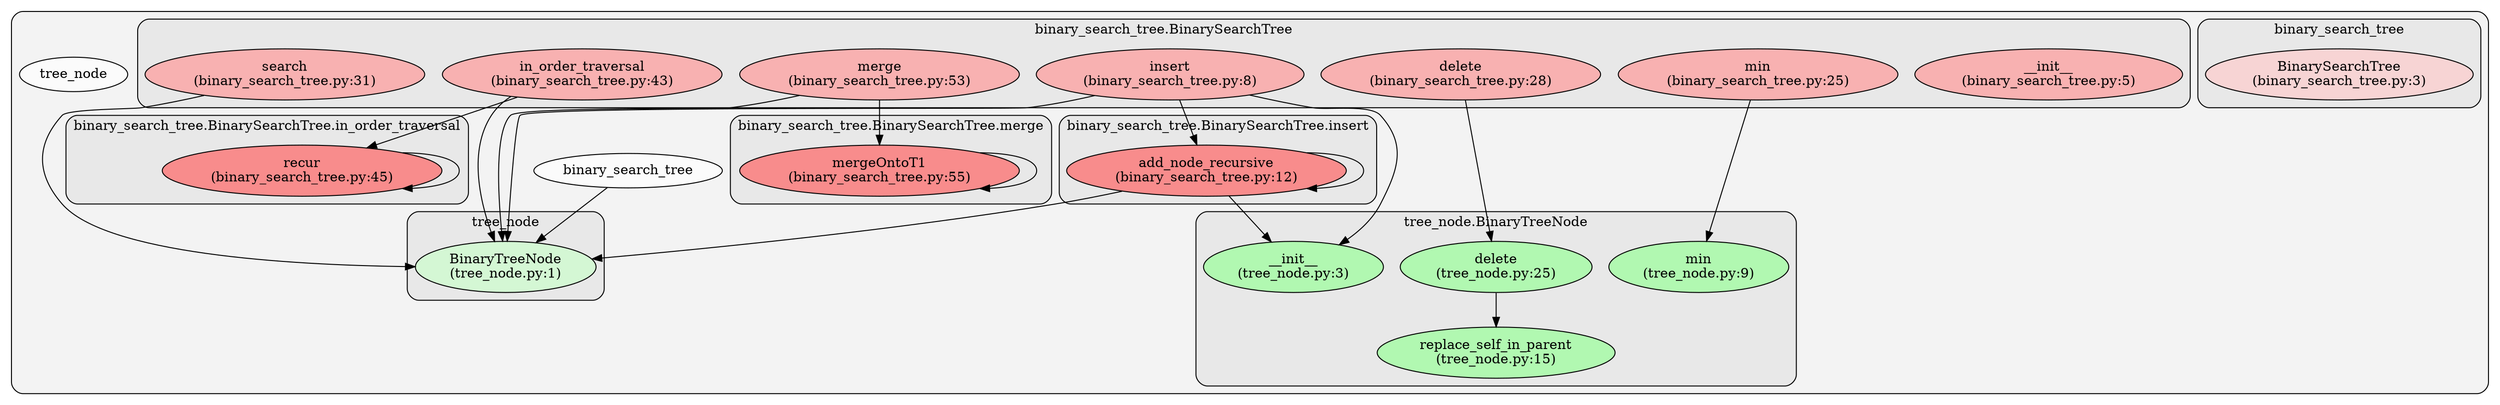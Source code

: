 digraph G {
    graph [rankdir=TB, clusterrank="local"];
    subgraph cluster_G {

        graph [style="filled,rounded",fillcolor="#80808018", label=""];
        binary_search_tree [label="binary_search_tree", style="filled", fillcolor="#ffffffb2", fontcolor="#000000", group="0"];
        tree_nodeX [label="tree_node", style="filled", fillcolor="#ffffffb2", fontcolor="#000000", group="1"];
        subgraph cluster_binary_search_tree {

            graph [style="filled,rounded",fillcolor="#80808018", label="binary_search_tree"];
            binary_search_tree__BinarySearchTree [label="BinarySearchTree\n(binary_search_tree.py:3)", style="filled", fillcolor="#feccccb2", fontcolor="#000000", group="0"];
        }
        subgraph cluster_binary_search_tree__BinarySearchTree {

            graph [style="filled,rounded",fillcolor="#80808018", label="binary_search_tree.BinarySearchTree"];
            binary_search_tree__BinarySearchTree____init__ [label="__init__\n(binary_search_tree.py:5)", style="filled", fillcolor="#ff9999b2", fontcolor="#000000", group="0"];
            binary_search_tree__BinarySearchTree__delete [label="delete\n(binary_search_tree.py:28)", style="filled", fillcolor="#ff9999b2", fontcolor="#000000", group="0"];
            binary_search_tree__BinarySearchTree__in_order_traversal [label="in_order_traversal\n(binary_search_tree.py:43)", style="filled", fillcolor="#ff9999b2", fontcolor="#000000", group="0"];
            binary_search_tree__BinarySearchTree__insert [label="insert\n(binary_search_tree.py:8)", style="filled", fillcolor="#ff9999b2", fontcolor="#000000", group="0"];
            binary_search_tree__BinarySearchTree__merge [label="merge\n(binary_search_tree.py:53)", style="filled", fillcolor="#ff9999b2", fontcolor="#000000", group="0"];
            binary_search_tree__BinarySearchTree__min [label="min\n(binary_search_tree.py:25)", style="filled", fillcolor="#ff9999b2", fontcolor="#000000", group="0"];
            binary_search_tree__BinarySearchTree__search [label="search\n(binary_search_tree.py:31)", style="filled", fillcolor="#ff9999b2", fontcolor="#000000", group="0"];
        }
        subgraph cluster_binary_search_tree__BinarySearchTree__in_order_traversal {

            graph [style="filled,rounded",fillcolor="#80808018", label="binary_search_tree.BinarySearchTree.in_order_traversal"];
            binary_search_tree__BinarySearchTree__in_order_traversal__recur [label="recur\n(binary_search_tree.py:45)", style="filled", fillcolor="#ff6565b2", fontcolor="#000000", group="0"];
        }
        subgraph cluster_binary_search_tree__BinarySearchTree__insert {

            graph [style="filled,rounded",fillcolor="#80808018", label="binary_search_tree.BinarySearchTree.insert"];
            binary_search_tree__BinarySearchTree__insert__add_nodeX_recursive [label="add_node_recursive\n(binary_search_tree.py:12)", style="filled", fillcolor="#ff6565b2", fontcolor="#000000", group="0"];
        }
        subgraph cluster_binary_search_tree__BinarySearchTree__merge {

            graph [style="filled,rounded",fillcolor="#80808018", label="binary_search_tree.BinarySearchTree.merge"];
            binary_search_tree__BinarySearchTree__merge__mergeOntoT1 [label="mergeOntoT1\n(binary_search_tree.py:55)", style="filled", fillcolor="#ff6565b2", fontcolor="#000000", group="0"];
        }
        subgraph cluster_tree_nodeX {

            graph [style="filled,rounded",fillcolor="#80808018", label="tree_node"];
            tree_nodeX__BinaryTreeNode [label="BinaryTreeNode\n(tree_node.py:1)", style="filled", fillcolor="#ccfeccb2", fontcolor="#000000", group="1"];
        }
        subgraph cluster_tree_nodeX__BinaryTreeNode {

            graph [style="filled,rounded",fillcolor="#80808018", label="tree_node.BinaryTreeNode"];
            tree_nodeX__BinaryTreeNode____init__ [label="__init__\n(tree_node.py:3)", style="filled", fillcolor="#99ff99b2", fontcolor="#000000", group="1"];
            tree_nodeX__BinaryTreeNode__delete [label="delete\n(tree_node.py:25)", style="filled", fillcolor="#99ff99b2", fontcolor="#000000", group="1"];
            tree_nodeX__BinaryTreeNode__min [label="min\n(tree_node.py:9)", style="filled", fillcolor="#99ff99b2", fontcolor="#000000", group="1"];
            tree_nodeX__BinaryTreeNode__replace_self_in_parent [label="replace_self_in_parent\n(tree_node.py:15)", style="filled", fillcolor="#99ff99b2", fontcolor="#000000", group="1"];
        }
    }
        binary_search_tree -> tree_nodeX__BinaryTreeNode [style="solid", color="#000000"];
        binary_search_tree__BinarySearchTree__insert -> tree_nodeX__BinaryTreeNode____init__ [style="solid", color="#000000"];
        binary_search_tree__BinarySearchTree__insert -> binary_search_tree__BinarySearchTree__insert__add_nodeX_recursive [style="solid", color="#000000"];
        binary_search_tree__BinarySearchTree__insert -> tree_nodeX__BinaryTreeNode [style="solid", color="#000000"];
        binary_search_tree__BinarySearchTree__insert__add_nodeX_recursive -> tree_nodeX__BinaryTreeNode____init__ [style="solid", color="#000000"];
        binary_search_tree__BinarySearchTree__insert__add_nodeX_recursive -> binary_search_tree__BinarySearchTree__insert__add_nodeX_recursive [style="solid", color="#000000"];
        binary_search_tree__BinarySearchTree__insert__add_nodeX_recursive -> tree_nodeX__BinaryTreeNode [style="solid", color="#000000"];
        binary_search_tree__BinarySearchTree__min -> tree_nodeX__BinaryTreeNode__min [style="solid", color="#000000"];
        binary_search_tree__BinarySearchTree__delete -> tree_nodeX__BinaryTreeNode__delete [style="solid", color="#000000"];
        binary_search_tree__BinarySearchTree__search -> tree_nodeX__BinaryTreeNode [style="solid", color="#000000"];
        binary_search_tree__BinarySearchTree__in_order_traversal__recur -> binary_search_tree__BinarySearchTree__in_order_traversal__recur [style="solid", color="#000000"];
        binary_search_tree__BinarySearchTree__in_order_traversal -> tree_nodeX__BinaryTreeNode [style="solid", color="#000000"];
        binary_search_tree__BinarySearchTree__in_order_traversal -> binary_search_tree__BinarySearchTree__in_order_traversal__recur [style="solid", color="#000000"];
        binary_search_tree__BinarySearchTree__merge__mergeOntoT1 -> binary_search_tree__BinarySearchTree__merge__mergeOntoT1 [style="solid", color="#000000"];
        binary_search_tree__BinarySearchTree__merge -> binary_search_tree__BinarySearchTree__merge__mergeOntoT1 [style="solid", color="#000000"];
        binary_search_tree__BinarySearchTree__merge -> tree_nodeX__BinaryTreeNode [style="solid", color="#000000"];
        tree_nodeX__BinaryTreeNode__delete -> tree_nodeX__BinaryTreeNode__replace_self_in_parent [style="solid", color="#000000"];
    }
